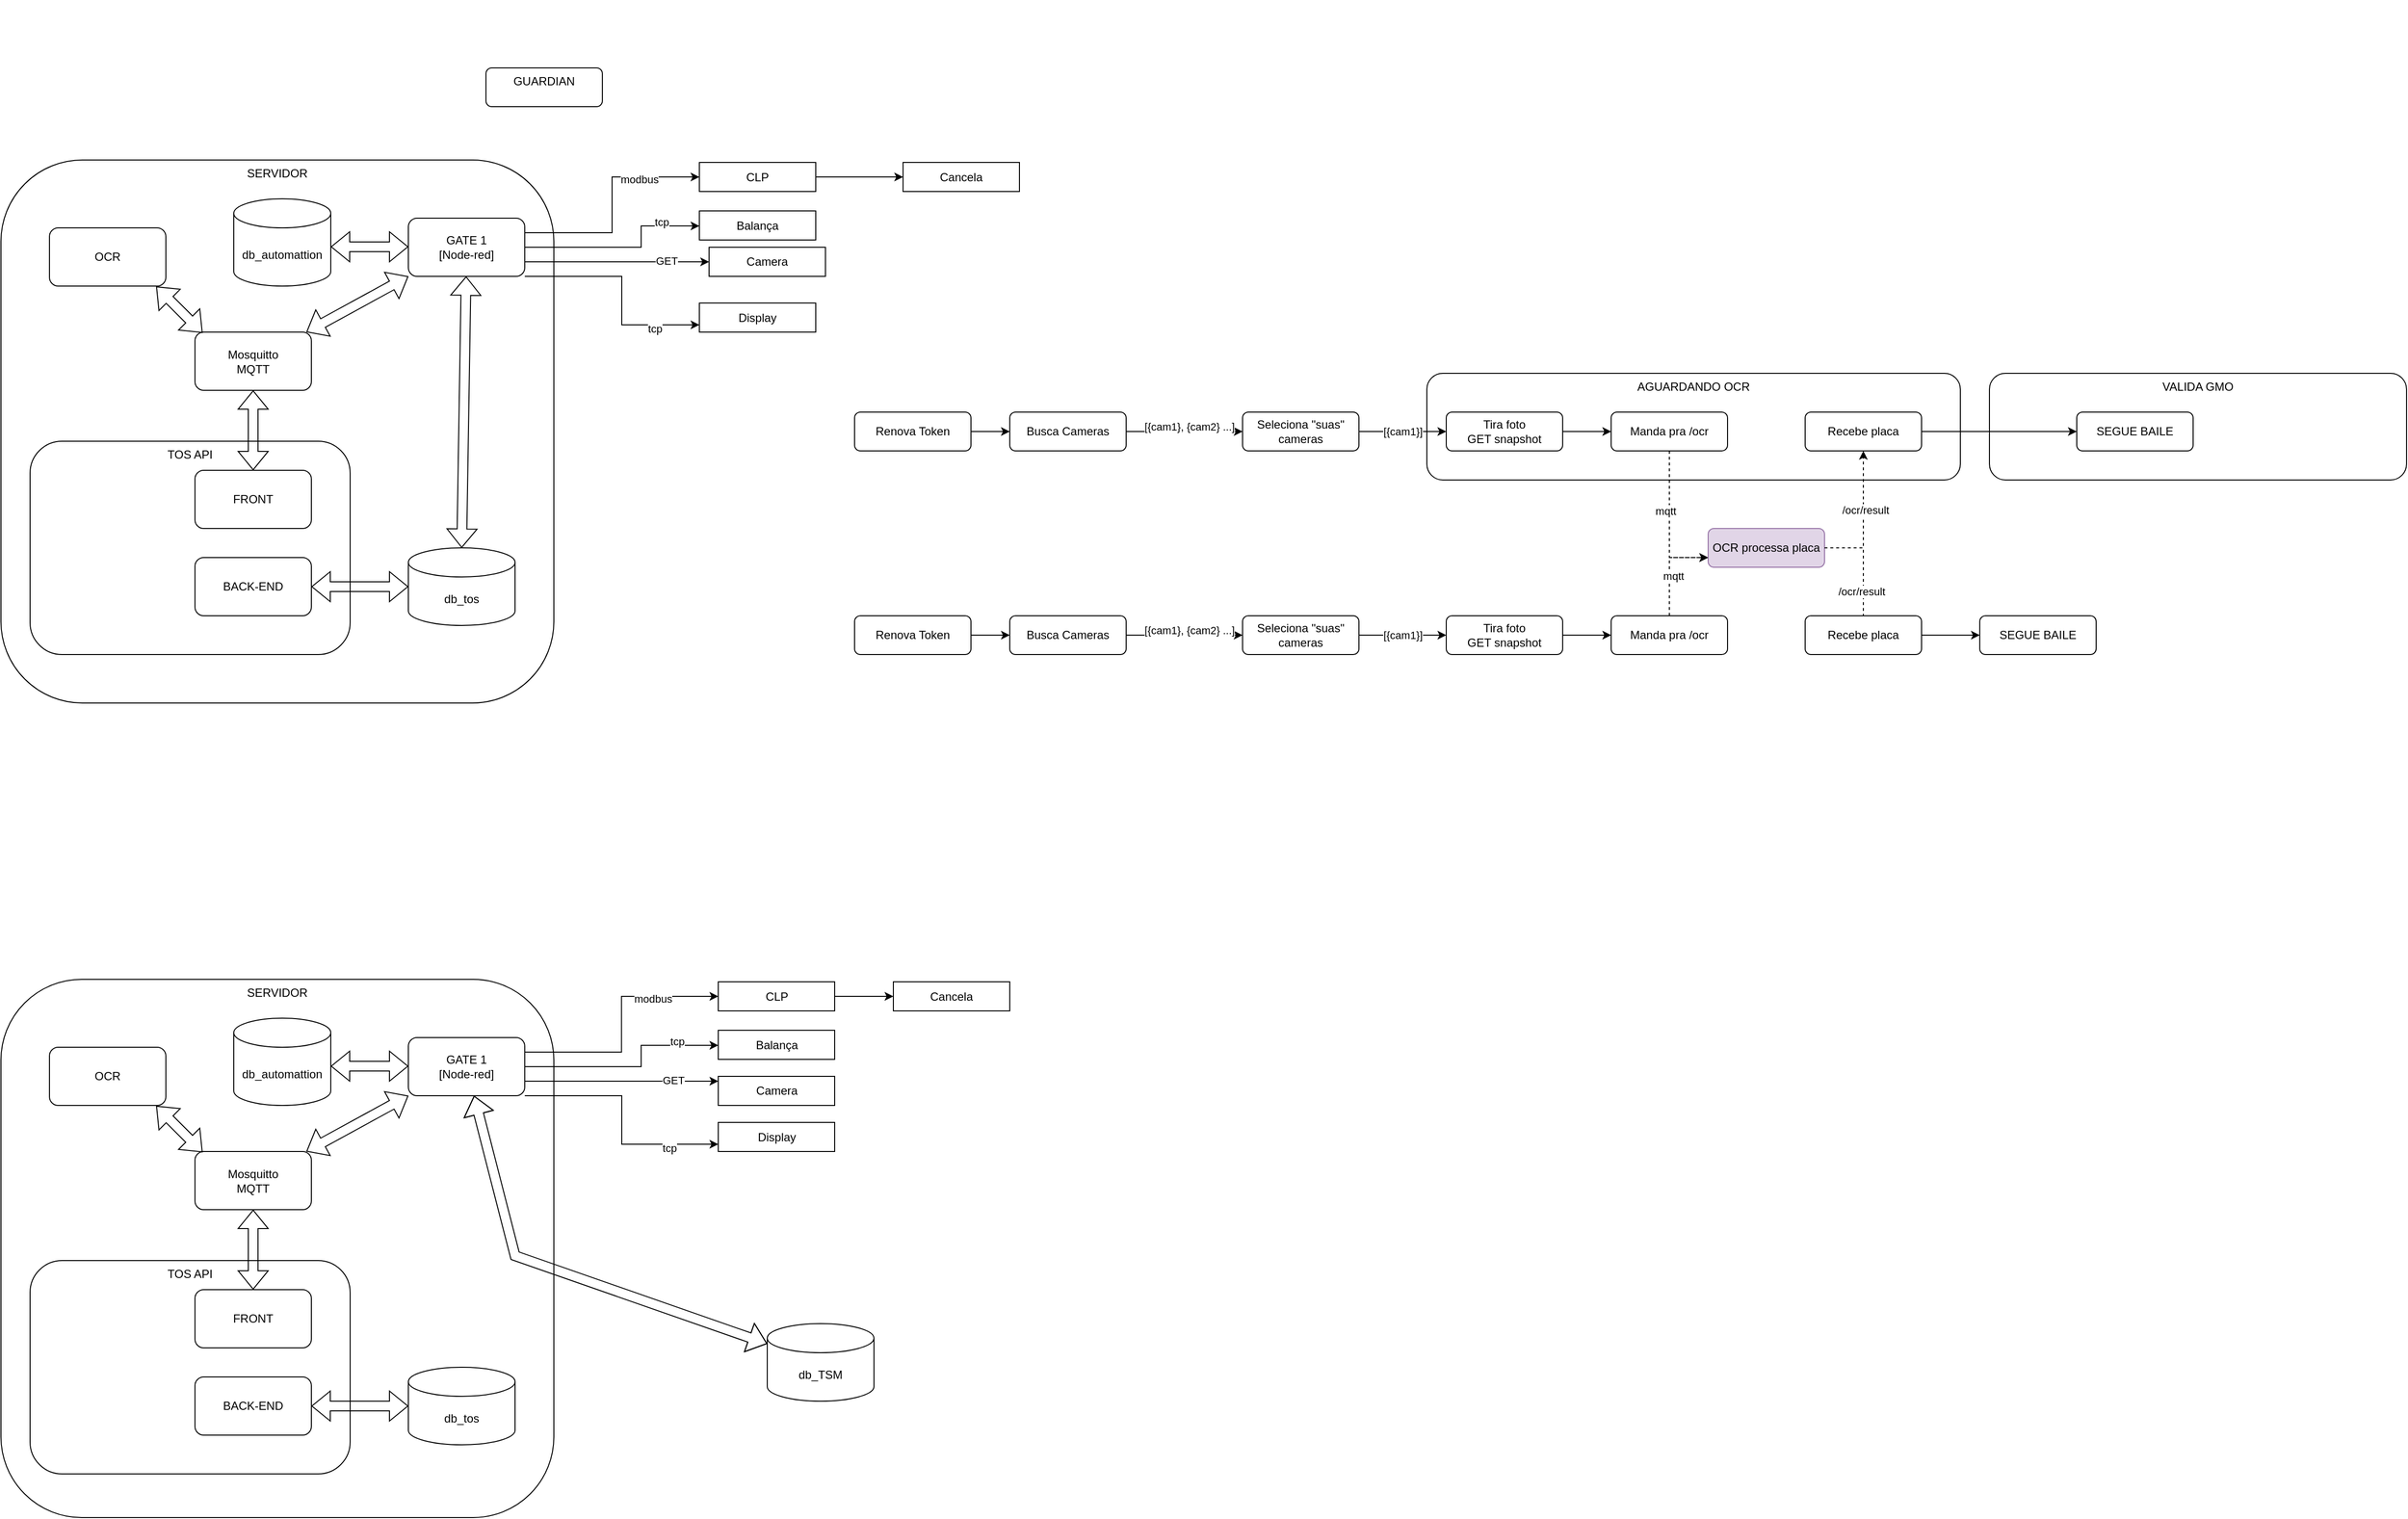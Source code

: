 <mxfile version="22.1.18" type="github">
  <diagram name="Page-1" id="b33cb84f-bf7a-9ccf-f142-242d16432e5d">
    <mxGraphModel dx="1638" dy="891" grid="1" gridSize="10" guides="1" tooltips="1" connect="1" arrows="1" fold="1" page="1" pageScale="1.5" pageWidth="1169" pageHeight="826" background="none" math="0" shadow="0">
      <root>
        <mxCell id="0" style=";html=1;" />
        <mxCell id="1" style=";html=1;" parent="0" />
        <mxCell id="yGwYDanE8HtUP1_G_n0Y-4" value="" style="shape=image;html=1;verticalAlign=top;verticalLabelPosition=bottom;labelBackgroundColor=#ffffff;imageAspect=0;aspect=fixed;image=https://cdn2.iconfinder.com/data/icons/boxicons-logos/24/bxl-django-128.png" parent="1" vertex="1">
          <mxGeometry x="380" y="55" width="70" height="70" as="geometry" />
        </mxCell>
        <mxCell id="yGwYDanE8HtUP1_G_n0Y-5" value="GUARDIAN" style="rounded=1;whiteSpace=wrap;html=1;fillColor=none;align=center;horizontal=1;verticalAlign=top;" parent="1" vertex="1">
          <mxGeometry x="700" y="125" width="120" height="40" as="geometry" />
        </mxCell>
        <mxCell id="mU2SjNAGcKGkDKGCyl06-2" value="Cancela" style="rounded=0;whiteSpace=wrap;html=1;" vertex="1" parent="1">
          <mxGeometry x="1130" y="222.5" width="120" height="30" as="geometry" />
        </mxCell>
        <mxCell id="mU2SjNAGcKGkDKGCyl06-3" value="db_automattion" style="shape=cylinder3;whiteSpace=wrap;html=1;boundedLbl=1;backgroundOutline=1;size=15;" vertex="1" parent="1">
          <mxGeometry x="440" y="260" width="100" height="90" as="geometry" />
        </mxCell>
        <mxCell id="mU2SjNAGcKGkDKGCyl06-4" value="SERVIDOR" style="rounded=1;whiteSpace=wrap;html=1;fillColor=none;align=center;verticalAlign=top;" vertex="1" parent="1">
          <mxGeometry x="200" y="220" width="570" height="560" as="geometry" />
        </mxCell>
        <mxCell id="mU2SjNAGcKGkDKGCyl06-14" style="edgeStyle=orthogonalEdgeStyle;rounded=0;orthogonalLoop=1;jettySize=auto;html=1;exitX=1;exitY=0.25;exitDx=0;exitDy=0;entryX=0;entryY=0.5;entryDx=0;entryDy=0;" edge="1" parent="1" source="mU2SjNAGcKGkDKGCyl06-5" target="mU2SjNAGcKGkDKGCyl06-9">
          <mxGeometry relative="1" as="geometry" />
        </mxCell>
        <mxCell id="mU2SjNAGcKGkDKGCyl06-18" value="modbus" style="edgeLabel;html=1;align=center;verticalAlign=middle;resizable=0;points=[];" vertex="1" connectable="0" parent="mU2SjNAGcKGkDKGCyl06-14">
          <mxGeometry x="0.475" y="-2" relative="1" as="geometry">
            <mxPoint as="offset" />
          </mxGeometry>
        </mxCell>
        <mxCell id="mU2SjNAGcKGkDKGCyl06-15" style="edgeStyle=orthogonalEdgeStyle;rounded=0;orthogonalLoop=1;jettySize=auto;html=1;exitX=1;exitY=0.5;exitDx=0;exitDy=0;" edge="1" parent="1" source="mU2SjNAGcKGkDKGCyl06-5" target="mU2SjNAGcKGkDKGCyl06-11">
          <mxGeometry relative="1" as="geometry">
            <Array as="points">
              <mxPoint x="860" y="310" />
              <mxPoint x="860" y="288" />
            </Array>
          </mxGeometry>
        </mxCell>
        <mxCell id="mU2SjNAGcKGkDKGCyl06-19" value="tcp" style="edgeLabel;html=1;align=center;verticalAlign=middle;resizable=0;points=[];" vertex="1" connectable="0" parent="mU2SjNAGcKGkDKGCyl06-15">
          <mxGeometry x="0.611" y="4" relative="1" as="geometry">
            <mxPoint as="offset" />
          </mxGeometry>
        </mxCell>
        <mxCell id="mU2SjNAGcKGkDKGCyl06-16" style="edgeStyle=orthogonalEdgeStyle;rounded=0;orthogonalLoop=1;jettySize=auto;html=1;exitX=1;exitY=0.75;exitDx=0;exitDy=0;" edge="1" parent="1" source="mU2SjNAGcKGkDKGCyl06-5" target="mU2SjNAGcKGkDKGCyl06-12">
          <mxGeometry relative="1" as="geometry">
            <Array as="points">
              <mxPoint x="870" y="325" />
              <mxPoint x="870" y="325" />
            </Array>
          </mxGeometry>
        </mxCell>
        <mxCell id="mU2SjNAGcKGkDKGCyl06-20" value="GET" style="edgeLabel;html=1;align=center;verticalAlign=middle;resizable=0;points=[];" vertex="1" connectable="0" parent="mU2SjNAGcKGkDKGCyl06-16">
          <mxGeometry x="0.53" y="1" relative="1" as="geometry">
            <mxPoint as="offset" />
          </mxGeometry>
        </mxCell>
        <mxCell id="mU2SjNAGcKGkDKGCyl06-17" style="edgeStyle=orthogonalEdgeStyle;rounded=0;orthogonalLoop=1;jettySize=auto;html=1;exitX=1;exitY=1;exitDx=0;exitDy=0;entryX=0;entryY=0.75;entryDx=0;entryDy=0;" edge="1" parent="1" source="mU2SjNAGcKGkDKGCyl06-5" target="mU2SjNAGcKGkDKGCyl06-13">
          <mxGeometry relative="1" as="geometry">
            <Array as="points">
              <mxPoint x="840" y="340" />
              <mxPoint x="840" y="390" />
            </Array>
          </mxGeometry>
        </mxCell>
        <mxCell id="mU2SjNAGcKGkDKGCyl06-21" value="tcp" style="edgeLabel;html=1;align=center;verticalAlign=middle;resizable=0;points=[];" vertex="1" connectable="0" parent="mU2SjNAGcKGkDKGCyl06-17">
          <mxGeometry x="0.597" y="-4" relative="1" as="geometry">
            <mxPoint as="offset" />
          </mxGeometry>
        </mxCell>
        <mxCell id="mU2SjNAGcKGkDKGCyl06-5" value="GATE 1&lt;br&gt;[Node-red]" style="rounded=1;whiteSpace=wrap;html=1;" vertex="1" parent="1">
          <mxGeometry x="620" y="280" width="120" height="60" as="geometry" />
        </mxCell>
        <mxCell id="mU2SjNAGcKGkDKGCyl06-7" value="" style="shape=flexArrow;endArrow=classic;startArrow=classic;html=1;rounded=0;" edge="1" parent="1">
          <mxGeometry width="100" height="100" relative="1" as="geometry">
            <mxPoint x="540" y="309.5" as="sourcePoint" />
            <mxPoint x="620" y="309.5" as="targetPoint" />
          </mxGeometry>
        </mxCell>
        <mxCell id="mU2SjNAGcKGkDKGCyl06-10" style="edgeStyle=orthogonalEdgeStyle;rounded=0;orthogonalLoop=1;jettySize=auto;html=1;" edge="1" parent="1" source="mU2SjNAGcKGkDKGCyl06-9" target="mU2SjNAGcKGkDKGCyl06-2">
          <mxGeometry relative="1" as="geometry">
            <mxPoint x="1100" y="237.5" as="targetPoint" />
          </mxGeometry>
        </mxCell>
        <mxCell id="mU2SjNAGcKGkDKGCyl06-9" value="CLP" style="rounded=0;whiteSpace=wrap;html=1;" vertex="1" parent="1">
          <mxGeometry x="920" y="222.5" width="120" height="30" as="geometry" />
        </mxCell>
        <mxCell id="mU2SjNAGcKGkDKGCyl06-11" value="Balança" style="rounded=0;whiteSpace=wrap;html=1;" vertex="1" parent="1">
          <mxGeometry x="920" y="272.5" width="120" height="30" as="geometry" />
        </mxCell>
        <mxCell id="mU2SjNAGcKGkDKGCyl06-12" value="Camera" style="rounded=0;whiteSpace=wrap;html=1;" vertex="1" parent="1">
          <mxGeometry x="930" y="310" width="120" height="30" as="geometry" />
        </mxCell>
        <mxCell id="mU2SjNAGcKGkDKGCyl06-13" value="Display" style="rounded=0;whiteSpace=wrap;html=1;" vertex="1" parent="1">
          <mxGeometry x="920" y="367.5" width="120" height="30" as="geometry" />
        </mxCell>
        <mxCell id="mU2SjNAGcKGkDKGCyl06-22" value="OCR" style="rounded=1;whiteSpace=wrap;html=1;" vertex="1" parent="1">
          <mxGeometry x="250" y="290" width="120" height="60" as="geometry" />
        </mxCell>
        <mxCell id="mU2SjNAGcKGkDKGCyl06-23" value="Mosquitto&lt;br&gt;MQTT" style="rounded=1;whiteSpace=wrap;html=1;" vertex="1" parent="1">
          <mxGeometry x="400" y="397.5" width="120" height="60" as="geometry" />
        </mxCell>
        <mxCell id="mU2SjNAGcKGkDKGCyl06-24" value="" style="shape=flexArrow;endArrow=classic;startArrow=classic;html=1;rounded=0;entryX=0;entryY=1;entryDx=0;entryDy=0;" edge="1" parent="1" source="mU2SjNAGcKGkDKGCyl06-23" target="mU2SjNAGcKGkDKGCyl06-5">
          <mxGeometry width="100" height="100" relative="1" as="geometry">
            <mxPoint x="550" y="410" as="sourcePoint" />
            <mxPoint x="630" y="330" as="targetPoint" />
          </mxGeometry>
        </mxCell>
        <mxCell id="mU2SjNAGcKGkDKGCyl06-25" value="" style="shape=flexArrow;endArrow=classic;startArrow=classic;html=1;rounded=0;exitX=0.917;exitY=1.008;exitDx=0;exitDy=0;exitPerimeter=0;entryX=0.065;entryY=0.012;entryDx=0;entryDy=0;entryPerimeter=0;" edge="1" parent="1" source="mU2SjNAGcKGkDKGCyl06-22" target="mU2SjNAGcKGkDKGCyl06-23">
          <mxGeometry width="100" height="100" relative="1" as="geometry">
            <mxPoint x="430" y="708" as="sourcePoint" />
            <mxPoint x="410" y="410" as="targetPoint" />
          </mxGeometry>
        </mxCell>
        <mxCell id="mU2SjNAGcKGkDKGCyl06-26" value="FRONT" style="rounded=1;whiteSpace=wrap;html=1;" vertex="1" parent="1">
          <mxGeometry x="400" y="540" width="120" height="60" as="geometry" />
        </mxCell>
        <mxCell id="mU2SjNAGcKGkDKGCyl06-27" value="" style="shape=flexArrow;endArrow=classic;startArrow=classic;html=1;rounded=0;entryX=0.5;entryY=1;entryDx=0;entryDy=0;exitX=0.5;exitY=0;exitDx=0;exitDy=0;" edge="1" parent="1" source="mU2SjNAGcKGkDKGCyl06-26" target="mU2SjNAGcKGkDKGCyl06-23">
          <mxGeometry width="100" height="100" relative="1" as="geometry">
            <mxPoint x="570" y="900" as="sourcePoint" />
            <mxPoint x="670" y="800" as="targetPoint" />
          </mxGeometry>
        </mxCell>
        <mxCell id="mU2SjNAGcKGkDKGCyl06-28" value="TOS API" style="rounded=1;whiteSpace=wrap;html=1;fillColor=none;align=center;verticalAlign=top;" vertex="1" parent="1">
          <mxGeometry x="230" y="510" width="330" height="220" as="geometry" />
        </mxCell>
        <mxCell id="mU2SjNAGcKGkDKGCyl06-30" value="BACK-END" style="rounded=1;whiteSpace=wrap;html=1;" vertex="1" parent="1">
          <mxGeometry x="400" y="630" width="120" height="60" as="geometry" />
        </mxCell>
        <mxCell id="mU2SjNAGcKGkDKGCyl06-31" value="db_tos" style="shape=cylinder3;whiteSpace=wrap;html=1;boundedLbl=1;backgroundOutline=1;size=15;" vertex="1" parent="1">
          <mxGeometry x="620" y="620" width="110" height="80" as="geometry" />
        </mxCell>
        <mxCell id="mU2SjNAGcKGkDKGCyl06-33" value="" style="shape=flexArrow;endArrow=classic;startArrow=classic;html=1;rounded=0;exitX=0.5;exitY=0;exitDx=0;exitDy=0;exitPerimeter=0;" edge="1" parent="1" source="mU2SjNAGcKGkDKGCyl06-31" target="mU2SjNAGcKGkDKGCyl06-5">
          <mxGeometry width="100" height="100" relative="1" as="geometry">
            <mxPoint x="679.5" y="610" as="sourcePoint" />
            <mxPoint x="679.5" y="528" as="targetPoint" />
          </mxGeometry>
        </mxCell>
        <mxCell id="mU2SjNAGcKGkDKGCyl06-34" value="" style="shape=flexArrow;endArrow=classic;startArrow=classic;html=1;rounded=0;entryX=1;entryY=0.5;entryDx=0;entryDy=0;" edge="1" parent="1" source="mU2SjNAGcKGkDKGCyl06-31" target="mU2SjNAGcKGkDKGCyl06-30">
          <mxGeometry width="100" height="100" relative="1" as="geometry">
            <mxPoint x="940" y="750" as="sourcePoint" />
            <mxPoint x="940.5" y="480" as="targetPoint" />
          </mxGeometry>
        </mxCell>
        <mxCell id="mU2SjNAGcKGkDKGCyl06-37" value="Cancela" style="rounded=0;whiteSpace=wrap;html=1;" vertex="1" parent="1">
          <mxGeometry x="1120" y="1067.5" width="120" height="30" as="geometry" />
        </mxCell>
        <mxCell id="mU2SjNAGcKGkDKGCyl06-38" value="db_automattion" style="shape=cylinder3;whiteSpace=wrap;html=1;boundedLbl=1;backgroundOutline=1;size=15;" vertex="1" parent="1">
          <mxGeometry x="440" y="1105" width="100" height="90" as="geometry" />
        </mxCell>
        <mxCell id="mU2SjNAGcKGkDKGCyl06-39" value="SERVIDOR" style="rounded=1;whiteSpace=wrap;html=1;fillColor=none;align=center;verticalAlign=top;" vertex="1" parent="1">
          <mxGeometry x="200" y="1065" width="570" height="555" as="geometry" />
        </mxCell>
        <mxCell id="mU2SjNAGcKGkDKGCyl06-40" style="edgeStyle=orthogonalEdgeStyle;rounded=0;orthogonalLoop=1;jettySize=auto;html=1;exitX=1;exitY=0.25;exitDx=0;exitDy=0;entryX=0;entryY=0.5;entryDx=0;entryDy=0;" edge="1" parent="1" source="mU2SjNAGcKGkDKGCyl06-48" target="mU2SjNAGcKGkDKGCyl06-51">
          <mxGeometry relative="1" as="geometry" />
        </mxCell>
        <mxCell id="mU2SjNAGcKGkDKGCyl06-41" value="modbus" style="edgeLabel;html=1;align=center;verticalAlign=middle;resizable=0;points=[];" vertex="1" connectable="0" parent="mU2SjNAGcKGkDKGCyl06-40">
          <mxGeometry x="0.475" y="-2" relative="1" as="geometry">
            <mxPoint as="offset" />
          </mxGeometry>
        </mxCell>
        <mxCell id="mU2SjNAGcKGkDKGCyl06-42" style="edgeStyle=orthogonalEdgeStyle;rounded=0;orthogonalLoop=1;jettySize=auto;html=1;exitX=1;exitY=0.5;exitDx=0;exitDy=0;" edge="1" parent="1" source="mU2SjNAGcKGkDKGCyl06-48" target="mU2SjNAGcKGkDKGCyl06-52">
          <mxGeometry relative="1" as="geometry">
            <Array as="points">
              <mxPoint x="860" y="1155" />
              <mxPoint x="860" y="1133" />
            </Array>
          </mxGeometry>
        </mxCell>
        <mxCell id="mU2SjNAGcKGkDKGCyl06-43" value="tcp" style="edgeLabel;html=1;align=center;verticalAlign=middle;resizable=0;points=[];" vertex="1" connectable="0" parent="mU2SjNAGcKGkDKGCyl06-42">
          <mxGeometry x="0.611" y="4" relative="1" as="geometry">
            <mxPoint as="offset" />
          </mxGeometry>
        </mxCell>
        <mxCell id="mU2SjNAGcKGkDKGCyl06-44" style="edgeStyle=orthogonalEdgeStyle;rounded=0;orthogonalLoop=1;jettySize=auto;html=1;exitX=1;exitY=0.75;exitDx=0;exitDy=0;" edge="1" parent="1" source="mU2SjNAGcKGkDKGCyl06-48" target="mU2SjNAGcKGkDKGCyl06-53">
          <mxGeometry relative="1" as="geometry">
            <Array as="points">
              <mxPoint x="870" y="1170" />
              <mxPoint x="870" y="1170" />
            </Array>
          </mxGeometry>
        </mxCell>
        <mxCell id="mU2SjNAGcKGkDKGCyl06-45" value="GET" style="edgeLabel;html=1;align=center;verticalAlign=middle;resizable=0;points=[];" vertex="1" connectable="0" parent="mU2SjNAGcKGkDKGCyl06-44">
          <mxGeometry x="0.53" y="1" relative="1" as="geometry">
            <mxPoint as="offset" />
          </mxGeometry>
        </mxCell>
        <mxCell id="mU2SjNAGcKGkDKGCyl06-46" style="edgeStyle=orthogonalEdgeStyle;rounded=0;orthogonalLoop=1;jettySize=auto;html=1;exitX=1;exitY=1;exitDx=0;exitDy=0;entryX=0;entryY=0.75;entryDx=0;entryDy=0;" edge="1" parent="1" source="mU2SjNAGcKGkDKGCyl06-48" target="mU2SjNAGcKGkDKGCyl06-54">
          <mxGeometry relative="1" as="geometry">
            <Array as="points">
              <mxPoint x="840" y="1185" />
              <mxPoint x="840" y="1235" />
            </Array>
          </mxGeometry>
        </mxCell>
        <mxCell id="mU2SjNAGcKGkDKGCyl06-47" value="tcp" style="edgeLabel;html=1;align=center;verticalAlign=middle;resizable=0;points=[];" vertex="1" connectable="0" parent="mU2SjNAGcKGkDKGCyl06-46">
          <mxGeometry x="0.597" y="-4" relative="1" as="geometry">
            <mxPoint as="offset" />
          </mxGeometry>
        </mxCell>
        <mxCell id="mU2SjNAGcKGkDKGCyl06-48" value="GATE 1&lt;br&gt;[Node-red]" style="rounded=1;whiteSpace=wrap;html=1;" vertex="1" parent="1">
          <mxGeometry x="620" y="1125" width="120" height="60" as="geometry" />
        </mxCell>
        <mxCell id="mU2SjNAGcKGkDKGCyl06-49" value="" style="shape=flexArrow;endArrow=classic;startArrow=classic;html=1;rounded=0;" edge="1" parent="1">
          <mxGeometry width="100" height="100" relative="1" as="geometry">
            <mxPoint x="540" y="1154.5" as="sourcePoint" />
            <mxPoint x="620" y="1154.5" as="targetPoint" />
          </mxGeometry>
        </mxCell>
        <mxCell id="mU2SjNAGcKGkDKGCyl06-50" style="edgeStyle=orthogonalEdgeStyle;rounded=0;orthogonalLoop=1;jettySize=auto;html=1;entryX=0;entryY=0.5;entryDx=0;entryDy=0;" edge="1" parent="1" source="mU2SjNAGcKGkDKGCyl06-51" target="mU2SjNAGcKGkDKGCyl06-37">
          <mxGeometry relative="1" as="geometry">
            <mxPoint x="1150" y="1083" as="targetPoint" />
          </mxGeometry>
        </mxCell>
        <mxCell id="mU2SjNAGcKGkDKGCyl06-51" value="CLP" style="rounded=0;whiteSpace=wrap;html=1;" vertex="1" parent="1">
          <mxGeometry x="939.5" y="1067.5" width="120" height="30" as="geometry" />
        </mxCell>
        <mxCell id="mU2SjNAGcKGkDKGCyl06-52" value="Balança" style="rounded=0;whiteSpace=wrap;html=1;" vertex="1" parent="1">
          <mxGeometry x="939.5" y="1117.5" width="120" height="30" as="geometry" />
        </mxCell>
        <mxCell id="mU2SjNAGcKGkDKGCyl06-53" value="Camera" style="rounded=0;whiteSpace=wrap;html=1;" vertex="1" parent="1">
          <mxGeometry x="939.5" y="1165" width="120" height="30" as="geometry" />
        </mxCell>
        <mxCell id="mU2SjNAGcKGkDKGCyl06-54" value="Display" style="rounded=0;whiteSpace=wrap;html=1;" vertex="1" parent="1">
          <mxGeometry x="939.5" y="1212.5" width="120" height="30" as="geometry" />
        </mxCell>
        <mxCell id="mU2SjNAGcKGkDKGCyl06-55" value="OCR" style="rounded=1;whiteSpace=wrap;html=1;" vertex="1" parent="1">
          <mxGeometry x="250" y="1135" width="120" height="60" as="geometry" />
        </mxCell>
        <mxCell id="mU2SjNAGcKGkDKGCyl06-56" value="Mosquitto&lt;br&gt;MQTT" style="rounded=1;whiteSpace=wrap;html=1;" vertex="1" parent="1">
          <mxGeometry x="400" y="1242.5" width="120" height="60" as="geometry" />
        </mxCell>
        <mxCell id="mU2SjNAGcKGkDKGCyl06-57" value="" style="shape=flexArrow;endArrow=classic;startArrow=classic;html=1;rounded=0;entryX=0;entryY=1;entryDx=0;entryDy=0;" edge="1" parent="1" source="mU2SjNAGcKGkDKGCyl06-56" target="mU2SjNAGcKGkDKGCyl06-48">
          <mxGeometry width="100" height="100" relative="1" as="geometry">
            <mxPoint x="550" y="1255" as="sourcePoint" />
            <mxPoint x="630" y="1175" as="targetPoint" />
          </mxGeometry>
        </mxCell>
        <mxCell id="mU2SjNAGcKGkDKGCyl06-58" value="" style="shape=flexArrow;endArrow=classic;startArrow=classic;html=1;rounded=0;exitX=0.917;exitY=1.008;exitDx=0;exitDy=0;exitPerimeter=0;entryX=0.065;entryY=0.012;entryDx=0;entryDy=0;entryPerimeter=0;" edge="1" parent="1" source="mU2SjNAGcKGkDKGCyl06-55" target="mU2SjNAGcKGkDKGCyl06-56">
          <mxGeometry width="100" height="100" relative="1" as="geometry">
            <mxPoint x="430" y="1553" as="sourcePoint" />
            <mxPoint x="410" y="1255" as="targetPoint" />
          </mxGeometry>
        </mxCell>
        <mxCell id="mU2SjNAGcKGkDKGCyl06-59" value="FRONT" style="rounded=1;whiteSpace=wrap;html=1;" vertex="1" parent="1">
          <mxGeometry x="400" y="1385" width="120" height="60" as="geometry" />
        </mxCell>
        <mxCell id="mU2SjNAGcKGkDKGCyl06-60" value="" style="shape=flexArrow;endArrow=classic;startArrow=classic;html=1;rounded=0;entryX=0.5;entryY=1;entryDx=0;entryDy=0;exitX=0.5;exitY=0;exitDx=0;exitDy=0;" edge="1" parent="1" source="mU2SjNAGcKGkDKGCyl06-59" target="mU2SjNAGcKGkDKGCyl06-56">
          <mxGeometry width="100" height="100" relative="1" as="geometry">
            <mxPoint x="570" y="1745" as="sourcePoint" />
            <mxPoint x="670" y="1645" as="targetPoint" />
          </mxGeometry>
        </mxCell>
        <mxCell id="mU2SjNAGcKGkDKGCyl06-61" value="TOS API" style="rounded=1;whiteSpace=wrap;html=1;fillColor=none;align=center;verticalAlign=top;" vertex="1" parent="1">
          <mxGeometry x="230" y="1355" width="330" height="220" as="geometry" />
        </mxCell>
        <mxCell id="mU2SjNAGcKGkDKGCyl06-62" value="BACK-END" style="rounded=1;whiteSpace=wrap;html=1;" vertex="1" parent="1">
          <mxGeometry x="400" y="1475" width="120" height="60" as="geometry" />
        </mxCell>
        <mxCell id="mU2SjNAGcKGkDKGCyl06-63" value="db_tos" style="shape=cylinder3;whiteSpace=wrap;html=1;boundedLbl=1;backgroundOutline=1;size=15;" vertex="1" parent="1">
          <mxGeometry x="620" y="1465" width="110" height="80" as="geometry" />
        </mxCell>
        <mxCell id="mU2SjNAGcKGkDKGCyl06-64" value="" style="shape=flexArrow;endArrow=classic;startArrow=classic;html=1;rounded=0;" edge="1" parent="1" source="mU2SjNAGcKGkDKGCyl06-66" target="mU2SjNAGcKGkDKGCyl06-48">
          <mxGeometry width="100" height="100" relative="1" as="geometry">
            <mxPoint x="679.5" y="1455" as="sourcePoint" />
            <mxPoint x="679.5" y="1373" as="targetPoint" />
            <Array as="points">
              <mxPoint x="730" y="1350" />
            </Array>
          </mxGeometry>
        </mxCell>
        <mxCell id="mU2SjNAGcKGkDKGCyl06-65" value="" style="shape=flexArrow;endArrow=classic;startArrow=classic;html=1;rounded=0;entryX=1;entryY=0.5;entryDx=0;entryDy=0;" edge="1" parent="1" source="mU2SjNAGcKGkDKGCyl06-63" target="mU2SjNAGcKGkDKGCyl06-62">
          <mxGeometry width="100" height="100" relative="1" as="geometry">
            <mxPoint x="940" y="1595" as="sourcePoint" />
            <mxPoint x="940.5" y="1325" as="targetPoint" />
          </mxGeometry>
        </mxCell>
        <mxCell id="mU2SjNAGcKGkDKGCyl06-66" value="db_TSM" style="shape=cylinder3;whiteSpace=wrap;html=1;boundedLbl=1;backgroundOutline=1;size=15;" vertex="1" parent="1">
          <mxGeometry x="990" y="1420" width="110" height="80" as="geometry" />
        </mxCell>
        <mxCell id="mU2SjNAGcKGkDKGCyl06-70" style="edgeStyle=orthogonalEdgeStyle;rounded=0;orthogonalLoop=1;jettySize=auto;html=1;entryX=0;entryY=0.5;entryDx=0;entryDy=0;" edge="1" parent="1" source="mU2SjNAGcKGkDKGCyl06-68" target="mU2SjNAGcKGkDKGCyl06-69">
          <mxGeometry relative="1" as="geometry" />
        </mxCell>
        <mxCell id="mU2SjNAGcKGkDKGCyl06-68" value="Renova Token" style="rounded=1;whiteSpace=wrap;html=1;" vertex="1" parent="1">
          <mxGeometry x="1080" y="480" width="120" height="40" as="geometry" />
        </mxCell>
        <mxCell id="mU2SjNAGcKGkDKGCyl06-72" style="edgeStyle=orthogonalEdgeStyle;rounded=0;orthogonalLoop=1;jettySize=auto;html=1;entryX=0;entryY=0.5;entryDx=0;entryDy=0;" edge="1" parent="1" source="mU2SjNAGcKGkDKGCyl06-69" target="mU2SjNAGcKGkDKGCyl06-71">
          <mxGeometry relative="1" as="geometry" />
        </mxCell>
        <mxCell id="mU2SjNAGcKGkDKGCyl06-73" value="[{cam1}, {cam2} ...]" style="edgeLabel;html=1;align=center;verticalAlign=middle;resizable=0;points=[];" vertex="1" connectable="0" parent="mU2SjNAGcKGkDKGCyl06-72">
          <mxGeometry x="0.086" y="5" relative="1" as="geometry">
            <mxPoint as="offset" />
          </mxGeometry>
        </mxCell>
        <mxCell id="mU2SjNAGcKGkDKGCyl06-69" value="Busca Cameras" style="rounded=1;whiteSpace=wrap;html=1;" vertex="1" parent="1">
          <mxGeometry x="1240" y="480" width="120" height="40" as="geometry" />
        </mxCell>
        <mxCell id="mU2SjNAGcKGkDKGCyl06-80" value="[{cam1}]" style="edgeStyle=orthogonalEdgeStyle;rounded=0;orthogonalLoop=1;jettySize=auto;html=1;" edge="1" parent="1" source="mU2SjNAGcKGkDKGCyl06-71" target="mU2SjNAGcKGkDKGCyl06-76">
          <mxGeometry relative="1" as="geometry" />
        </mxCell>
        <mxCell id="mU2SjNAGcKGkDKGCyl06-71" value="Seleciona &quot;suas&quot; cameras" style="rounded=1;whiteSpace=wrap;html=1;" vertex="1" parent="1">
          <mxGeometry x="1480" y="480" width="120" height="40" as="geometry" />
        </mxCell>
        <mxCell id="mU2SjNAGcKGkDKGCyl06-82" value="" style="edgeStyle=orthogonalEdgeStyle;rounded=0;orthogonalLoop=1;jettySize=auto;html=1;" edge="1" parent="1" source="mU2SjNAGcKGkDKGCyl06-76" target="mU2SjNAGcKGkDKGCyl06-81">
          <mxGeometry relative="1" as="geometry" />
        </mxCell>
        <mxCell id="mU2SjNAGcKGkDKGCyl06-76" value="Tira foto&lt;br&gt;GET snapshot" style="rounded=1;whiteSpace=wrap;html=1;" vertex="1" parent="1">
          <mxGeometry x="1690" y="480" width="120" height="40" as="geometry" />
        </mxCell>
        <mxCell id="mU2SjNAGcKGkDKGCyl06-84" style="edgeStyle=orthogonalEdgeStyle;rounded=0;orthogonalLoop=1;jettySize=auto;html=1;entryX=0;entryY=0.75;entryDx=0;entryDy=0;dashed=1;" edge="1" parent="1" source="mU2SjNAGcKGkDKGCyl06-81" target="mU2SjNAGcKGkDKGCyl06-83">
          <mxGeometry relative="1" as="geometry" />
        </mxCell>
        <mxCell id="mU2SjNAGcKGkDKGCyl06-85" value="mqtt" style="edgeLabel;html=1;align=center;verticalAlign=middle;resizable=0;points=[];" vertex="1" connectable="0" parent="mU2SjNAGcKGkDKGCyl06-84">
          <mxGeometry x="-0.182" y="-4" relative="1" as="geometry">
            <mxPoint as="offset" />
          </mxGeometry>
        </mxCell>
        <mxCell id="mU2SjNAGcKGkDKGCyl06-81" value="Manda pra /ocr" style="rounded=1;whiteSpace=wrap;html=1;" vertex="1" parent="1">
          <mxGeometry x="1860" y="480" width="120" height="40" as="geometry" />
        </mxCell>
        <mxCell id="mU2SjNAGcKGkDKGCyl06-87" style="edgeStyle=orthogonalEdgeStyle;rounded=0;orthogonalLoop=1;jettySize=auto;html=1;entryX=0.5;entryY=1;entryDx=0;entryDy=0;dashed=1;" edge="1" parent="1" source="mU2SjNAGcKGkDKGCyl06-83" target="mU2SjNAGcKGkDKGCyl06-86">
          <mxGeometry relative="1" as="geometry">
            <Array as="points">
              <mxPoint x="2120" y="620" />
            </Array>
          </mxGeometry>
        </mxCell>
        <mxCell id="mU2SjNAGcKGkDKGCyl06-88" value="/ocr/result" style="edgeLabel;html=1;align=center;verticalAlign=middle;resizable=0;points=[];" vertex="1" connectable="0" parent="mU2SjNAGcKGkDKGCyl06-87">
          <mxGeometry x="0.133" y="-2" relative="1" as="geometry">
            <mxPoint as="offset" />
          </mxGeometry>
        </mxCell>
        <mxCell id="mU2SjNAGcKGkDKGCyl06-83" value="OCR processa placa" style="rounded=1;whiteSpace=wrap;html=1;fillColor=#e1d5e7;strokeColor=#9673a6;" vertex="1" parent="1">
          <mxGeometry x="1960" y="600" width="120" height="40" as="geometry" />
        </mxCell>
        <mxCell id="mU2SjNAGcKGkDKGCyl06-90" style="edgeStyle=orthogonalEdgeStyle;rounded=0;orthogonalLoop=1;jettySize=auto;html=1;entryX=0;entryY=0.5;entryDx=0;entryDy=0;" edge="1" parent="1" source="mU2SjNAGcKGkDKGCyl06-86" target="mU2SjNAGcKGkDKGCyl06-89">
          <mxGeometry relative="1" as="geometry" />
        </mxCell>
        <mxCell id="mU2SjNAGcKGkDKGCyl06-86" value="Recebe placa" style="rounded=1;whiteSpace=wrap;html=1;" vertex="1" parent="1">
          <mxGeometry x="2060" y="480" width="120" height="40" as="geometry" />
        </mxCell>
        <mxCell id="mU2SjNAGcKGkDKGCyl06-89" value="SEGUE BAILE" style="rounded=1;whiteSpace=wrap;html=1;" vertex="1" parent="1">
          <mxGeometry x="2340" y="480" width="120" height="40" as="geometry" />
        </mxCell>
        <mxCell id="mU2SjNAGcKGkDKGCyl06-108" style="edgeStyle=orthogonalEdgeStyle;rounded=0;orthogonalLoop=1;jettySize=auto;html=1;entryX=0;entryY=0.5;entryDx=0;entryDy=0;" edge="1" parent="1" source="mU2SjNAGcKGkDKGCyl06-109" target="mU2SjNAGcKGkDKGCyl06-112">
          <mxGeometry relative="1" as="geometry" />
        </mxCell>
        <mxCell id="mU2SjNAGcKGkDKGCyl06-109" value="Renova Token" style="rounded=1;whiteSpace=wrap;html=1;" vertex="1" parent="1">
          <mxGeometry x="1080" y="690" width="120" height="40" as="geometry" />
        </mxCell>
        <mxCell id="mU2SjNAGcKGkDKGCyl06-110" style="edgeStyle=orthogonalEdgeStyle;rounded=0;orthogonalLoop=1;jettySize=auto;html=1;entryX=0;entryY=0.5;entryDx=0;entryDy=0;" edge="1" parent="1" source="mU2SjNAGcKGkDKGCyl06-112" target="mU2SjNAGcKGkDKGCyl06-114">
          <mxGeometry relative="1" as="geometry" />
        </mxCell>
        <mxCell id="mU2SjNAGcKGkDKGCyl06-111" value="[{cam1}, {cam2} ...]" style="edgeLabel;html=1;align=center;verticalAlign=middle;resizable=0;points=[];" vertex="1" connectable="0" parent="mU2SjNAGcKGkDKGCyl06-110">
          <mxGeometry x="0.086" y="5" relative="1" as="geometry">
            <mxPoint as="offset" />
          </mxGeometry>
        </mxCell>
        <mxCell id="mU2SjNAGcKGkDKGCyl06-112" value="Busca Cameras" style="rounded=1;whiteSpace=wrap;html=1;" vertex="1" parent="1">
          <mxGeometry x="1240" y="690" width="120" height="40" as="geometry" />
        </mxCell>
        <mxCell id="mU2SjNAGcKGkDKGCyl06-113" value="[{cam1}]" style="edgeStyle=orthogonalEdgeStyle;rounded=0;orthogonalLoop=1;jettySize=auto;html=1;" edge="1" parent="1" source="mU2SjNAGcKGkDKGCyl06-114" target="mU2SjNAGcKGkDKGCyl06-116">
          <mxGeometry relative="1" as="geometry" />
        </mxCell>
        <mxCell id="mU2SjNAGcKGkDKGCyl06-114" value="Seleciona &quot;suas&quot; cameras" style="rounded=1;whiteSpace=wrap;html=1;" vertex="1" parent="1">
          <mxGeometry x="1480" y="690" width="120" height="40" as="geometry" />
        </mxCell>
        <mxCell id="mU2SjNAGcKGkDKGCyl06-115" value="" style="edgeStyle=orthogonalEdgeStyle;rounded=0;orthogonalLoop=1;jettySize=auto;html=1;" edge="1" parent="1" source="mU2SjNAGcKGkDKGCyl06-116" target="mU2SjNAGcKGkDKGCyl06-119">
          <mxGeometry relative="1" as="geometry" />
        </mxCell>
        <mxCell id="mU2SjNAGcKGkDKGCyl06-116" value="Tira foto&lt;br&gt;GET snapshot" style="rounded=1;whiteSpace=wrap;html=1;" vertex="1" parent="1">
          <mxGeometry x="1690" y="690" width="120" height="40" as="geometry" />
        </mxCell>
        <mxCell id="mU2SjNAGcKGkDKGCyl06-117" style="edgeStyle=orthogonalEdgeStyle;rounded=0;orthogonalLoop=1;jettySize=auto;html=1;entryX=0;entryY=0.75;entryDx=0;entryDy=0;dashed=1;" edge="1" parent="1" source="mU2SjNAGcKGkDKGCyl06-119" target="mU2SjNAGcKGkDKGCyl06-83">
          <mxGeometry relative="1" as="geometry" />
        </mxCell>
        <mxCell id="mU2SjNAGcKGkDKGCyl06-118" value="mqtt" style="edgeLabel;html=1;align=center;verticalAlign=middle;resizable=0;points=[];" vertex="1" connectable="0" parent="mU2SjNAGcKGkDKGCyl06-117">
          <mxGeometry x="-0.182" y="-4" relative="1" as="geometry">
            <mxPoint as="offset" />
          </mxGeometry>
        </mxCell>
        <mxCell id="mU2SjNAGcKGkDKGCyl06-119" value="Manda pra /ocr" style="rounded=1;whiteSpace=wrap;html=1;" vertex="1" parent="1">
          <mxGeometry x="1860" y="690" width="120" height="40" as="geometry" />
        </mxCell>
        <mxCell id="mU2SjNAGcKGkDKGCyl06-120" style="edgeStyle=orthogonalEdgeStyle;rounded=0;orthogonalLoop=1;jettySize=auto;html=1;entryX=0.5;entryY=1;entryDx=0;entryDy=0;dashed=1;" edge="1" parent="1" source="mU2SjNAGcKGkDKGCyl06-83" target="mU2SjNAGcKGkDKGCyl06-124">
          <mxGeometry relative="1" as="geometry">
            <Array as="points">
              <mxPoint x="2120" y="620" />
            </Array>
          </mxGeometry>
        </mxCell>
        <mxCell id="mU2SjNAGcKGkDKGCyl06-121" value="/ocr/result" style="edgeLabel;html=1;align=center;verticalAlign=middle;resizable=0;points=[];" vertex="1" connectable="0" parent="mU2SjNAGcKGkDKGCyl06-120">
          <mxGeometry x="0.133" y="-2" relative="1" as="geometry">
            <mxPoint as="offset" />
          </mxGeometry>
        </mxCell>
        <mxCell id="mU2SjNAGcKGkDKGCyl06-123" style="edgeStyle=orthogonalEdgeStyle;rounded=0;orthogonalLoop=1;jettySize=auto;html=1;entryX=0;entryY=0.5;entryDx=0;entryDy=0;" edge="1" parent="1" source="mU2SjNAGcKGkDKGCyl06-124" target="mU2SjNAGcKGkDKGCyl06-125">
          <mxGeometry relative="1" as="geometry" />
        </mxCell>
        <mxCell id="mU2SjNAGcKGkDKGCyl06-124" value="Recebe placa" style="rounded=1;whiteSpace=wrap;html=1;" vertex="1" parent="1">
          <mxGeometry x="2060" y="690" width="120" height="40" as="geometry" />
        </mxCell>
        <mxCell id="mU2SjNAGcKGkDKGCyl06-125" value="SEGUE BAILE" style="rounded=1;whiteSpace=wrap;html=1;" vertex="1" parent="1">
          <mxGeometry x="2240" y="690" width="120" height="40" as="geometry" />
        </mxCell>
        <mxCell id="mU2SjNAGcKGkDKGCyl06-131" value="AGUARDANDO OCR" style="rounded=1;whiteSpace=wrap;html=1;gradientColor=default;fillColor=none;verticalAlign=top;" vertex="1" parent="1">
          <mxGeometry x="1670" y="440" width="550" height="110" as="geometry" />
        </mxCell>
        <mxCell id="mU2SjNAGcKGkDKGCyl06-134" value="VALIDA GMO" style="rounded=1;whiteSpace=wrap;html=1;gradientColor=default;fillColor=none;verticalAlign=top;" vertex="1" parent="1">
          <mxGeometry x="2250" y="440" width="430" height="110" as="geometry" />
        </mxCell>
      </root>
    </mxGraphModel>
  </diagram>
</mxfile>
